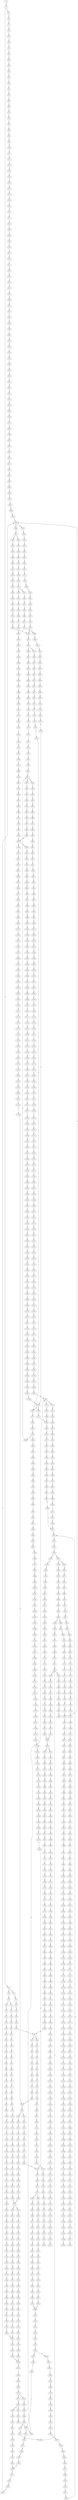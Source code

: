 strict digraph  {
	S0 -> S1 [ label = G ];
	S1 -> S2 [ label = T ];
	S1 -> S3 [ label = G ];
	S2 -> S4 [ label = T ];
	S3 -> S5 [ label = G ];
	S3 -> S6 [ label = T ];
	S4 -> S7 [ label = G ];
	S5 -> S8 [ label = T ];
	S6 -> S9 [ label = C ];
	S7 -> S10 [ label = A ];
	S8 -> S11 [ label = C ];
	S9 -> S12 [ label = C ];
	S9 -> S13 [ label = T ];
	S10 -> S14 [ label = C ];
	S11 -> S15 [ label = C ];
	S12 -> S16 [ label = C ];
	S13 -> S17 [ label = C ];
	S14 -> S18 [ label = T ];
	S15 -> S19 [ label = G ];
	S16 -> S20 [ label = T ];
	S17 -> S21 [ label = T ];
	S18 -> S22 [ label = G ];
	S19 -> S23 [ label = C ];
	S20 -> S24 [ label = T ];
	S21 -> S25 [ label = C ];
	S22 -> S26 [ label = T ];
	S23 -> S27 [ label = C ];
	S24 -> S28 [ label = C ];
	S25 -> S29 [ label = C ];
	S26 -> S30 [ label = A ];
	S27 -> S31 [ label = G ];
	S28 -> S32 [ label = G ];
	S29 -> S33 [ label = G ];
	S30 -> S34 [ label = C ];
	S31 -> S35 [ label = C ];
	S31 -> S36 [ label = G ];
	S32 -> S37 [ label = C ];
	S33 -> S38 [ label = T ];
	S34 -> S39 [ label = A ];
	S35 -> S40 [ label = A ];
	S36 -> S41 [ label = A ];
	S37 -> S42 [ label = A ];
	S38 -> S43 [ label = A ];
	S39 -> S44 [ label = C ];
	S40 -> S45 [ label = C ];
	S41 -> S46 [ label = A ];
	S42 -> S47 [ label = C ];
	S43 -> S48 [ label = C ];
	S44 -> S49 [ label = T ];
	S45 -> S50 [ label = G ];
	S46 -> S51 [ label = C ];
	S47 -> S52 [ label = G ];
	S48 -> S53 [ label = A ];
	S49 -> S54 [ label = T ];
	S50 -> S55 [ label = C ];
	S51 -> S56 [ label = T ];
	S52 -> S57 [ label = T ];
	S53 -> S58 [ label = T ];
	S54 -> S59 [ label = G ];
	S55 -> S60 [ label = G ];
	S56 -> S61 [ label = G ];
	S57 -> S62 [ label = G ];
	S58 -> S63 [ label = G ];
	S59 -> S64 [ label = G ];
	S60 -> S65 [ label = C ];
	S61 -> S66 [ label = C ];
	S62 -> S67 [ label = G ];
	S63 -> S68 [ label = G ];
	S64 -> S69 [ label = A ];
	S65 -> S70 [ label = A ];
	S66 -> S71 [ label = A ];
	S67 -> S72 [ label = C ];
	S68 -> S73 [ label = C ];
	S69 -> S74 [ label = G ];
	S70 -> S75 [ label = G ];
	S71 -> S76 [ label = A ];
	S72 -> S77 [ label = G ];
	S73 -> S78 [ label = G ];
	S74 -> S79 [ label = A ];
	S75 -> S80 [ label = C ];
	S76 -> S81 [ label = C ];
	S77 -> S82 [ label = T ];
	S78 -> S83 [ label = C ];
	S79 -> S84 [ label = C ];
	S80 -> S85 [ label = C ];
	S81 -> S86 [ label = C ];
	S82 -> S87 [ label = C ];
	S83 -> S88 [ label = C ];
	S84 -> S89 [ label = C ];
	S85 -> S90 [ label = G ];
	S86 -> S91 [ label = A ];
	S87 -> S92 [ label = C ];
	S88 -> S93 [ label = C ];
	S89 -> S94 [ label = C ];
	S90 -> S95 [ label = G ];
	S91 -> S96 [ label = G ];
	S92 -> S97 [ label = C ];
	S93 -> S98 [ label = C ];
	S94 -> S99 [ label = C ];
	S95 -> S100 [ label = C ];
	S95 -> S101 [ label = T ];
	S96 -> S102 [ label = A ];
	S97 -> S103 [ label = C ];
	S98 -> S104 [ label = C ];
	S99 -> S105 [ label = C ];
	S100 -> S106 [ label = A ];
	S101 -> S107 [ label = G ];
	S102 -> S108 [ label = A ];
	S103 -> S109 [ label = A ];
	S104 -> S110 [ label = A ];
	S105 -> S111 [ label = C ];
	S106 -> S112 [ label = C ];
	S107 -> S113 [ label = G ];
	S108 -> S114 [ label = C ];
	S109 -> S115 [ label = C ];
	S110 -> S116 [ label = C ];
	S111 -> S117 [ label = T ];
	S112 -> S118 [ label = T ];
	S113 -> S119 [ label = A ];
	S114 -> S120 [ label = A ];
	S115 -> S121 [ label = T ];
	S116 -> S122 [ label = T ];
	S117 -> S123 [ label = T ];
	S118 -> S124 [ label = T ];
	S119 -> S125 [ label = A ];
	S120 -> S126 [ label = G ];
	S121 -> S127 [ label = T ];
	S122 -> S128 [ label = T ];
	S123 -> S129 [ label = C ];
	S124 -> S130 [ label = C ];
	S125 -> S131 [ label = G ];
	S126 -> S132 [ label = C ];
	S127 -> S133 [ label = G ];
	S128 -> S134 [ label = T ];
	S129 -> S135 [ label = A ];
	S130 -> S136 [ label = A ];
	S131 -> S137 [ label = A ];
	S132 -> S138 [ label = C ];
	S133 -> S139 [ label = A ];
	S134 -> S140 [ label = A ];
	S135 -> S141 [ label = G ];
	S136 -> S142 [ label = G ];
	S137 -> S143 [ label = A ];
	S138 -> S144 [ label = G ];
	S139 -> S145 [ label = G ];
	S140 -> S146 [ label = G ];
	S141 -> S147 [ label = A ];
	S142 -> S148 [ label = C ];
	S143 -> S149 [ label = C ];
	S144 -> S150 [ label = T ];
	S145 -> S151 [ label = C ];
	S146 -> S152 [ label = C ];
	S147 -> S153 [ label = G ];
	S148 -> S154 [ label = C ];
	S149 -> S155 [ label = G ];
	S150 -> S156 [ label = C ];
	S151 -> S157 [ label = C ];
	S152 -> S158 [ label = C ];
	S153 -> S159 [ label = G ];
	S154 -> S160 [ label = G ];
	S155 -> S161 [ label = G ];
	S156 -> S162 [ label = C ];
	S157 -> S163 [ label = G ];
	S158 -> S164 [ label = G ];
	S159 -> S165 [ label = T ];
	S160 -> S166 [ label = C ];
	S161 -> S167 [ label = C ];
	S162 -> S168 [ label = T ];
	S163 -> S169 [ label = C ];
	S164 -> S170 [ label = T ];
	S165 -> S171 [ label = C ];
	S166 -> S172 [ label = C ];
	S167 -> S173 [ label = A ];
	S168 -> S174 [ label = C ];
	S169 -> S175 [ label = C ];
	S170 -> S176 [ label = C ];
	S171 -> S177 [ label = C ];
	S172 -> S178 [ label = C ];
	S173 -> S179 [ label = C ];
	S174 -> S180 [ label = T ];
	S175 -> S181 [ label = C ];
	S176 -> S182 [ label = C ];
	S177 -> S183 [ label = C ];
	S178 -> S184 [ label = C ];
	S179 -> S185 [ label = C ];
	S179 -> S186 [ label = T ];
	S180 -> S187 [ label = G ];
	S181 -> S188 [ label = C ];
	S182 -> S189 [ label = C ];
	S183 -> S190 [ label = T ];
	S184 -> S191 [ label = T ];
	S185 -> S192 [ label = G ];
	S186 -> S193 [ label = G ];
	S187 -> S194 [ label = T ];
	S188 -> S191 [ label = T ];
	S189 -> S195 [ label = A ];
	S190 -> S196 [ label = T ];
	S191 -> S197 [ label = T ];
	S191 -> S198 [ label = C ];
	S192 -> S199 [ label = G ];
	S193 -> S200 [ label = G ];
	S194 -> S201 [ label = C ];
	S195 -> S202 [ label = C ];
	S196 -> S203 [ label = C ];
	S197 -> S204 [ label = C ];
	S198 -> S205 [ label = C ];
	S199 -> S206 [ label = G ];
	S200 -> S207 [ label = G ];
	S201 -> S208 [ label = G ];
	S202 -> S209 [ label = C ];
	S203 -> S210 [ label = T ];
	S204 -> S211 [ label = A ];
	S205 -> S212 [ label = A ];
	S206 -> S213 [ label = A ];
	S207 -> S214 [ label = A ];
	S208 -> S215 [ label = T ];
	S209 -> S216 [ label = A ];
	S210 -> S217 [ label = C ];
	S211 -> S218 [ label = C ];
	S212 -> S219 [ label = C ];
	S213 -> S220 [ label = A ];
	S214 -> S221 [ label = A ];
	S215 -> S222 [ label = G ];
	S216 -> S223 [ label = C ];
	S217 -> S224 [ label = G ];
	S218 -> S225 [ label = G ];
	S219 -> S226 [ label = C ];
	S220 -> S227 [ label = T ];
	S221 -> S228 [ label = C ];
	S222 -> S229 [ label = G ];
	S223 -> S230 [ label = C ];
	S224 -> S231 [ label = T ];
	S225 -> S232 [ label = C ];
	S226 -> S233 [ label = C ];
	S227 -> S234 [ label = T ];
	S228 -> S235 [ label = T ];
	S229 -> S236 [ label = T ];
	S230 -> S237 [ label = G ];
	S231 -> S238 [ label = A ];
	S232 -> S239 [ label = T ];
	S233 -> S240 [ label = G ];
	S234 -> S241 [ label = G ];
	S235 -> S242 [ label = G ];
	S236 -> S243 [ label = A ];
	S237 -> S244 [ label = A ];
	S238 -> S245 [ label = C ];
	S239 -> S246 [ label = C ];
	S240 -> S247 [ label = C ];
	S241 -> S248 [ label = A ];
	S242 -> S249 [ label = G ];
	S244 -> S250 [ label = T ];
	S245 -> S251 [ label = G ];
	S246 -> S252 [ label = C ];
	S247 -> S253 [ label = C ];
	S248 -> S254 [ label = A ];
	S249 -> S255 [ label = A ];
	S250 -> S256 [ label = C ];
	S251 -> S257 [ label = G ];
	S252 -> S258 [ label = G ];
	S253 -> S259 [ label = G ];
	S254 -> S260 [ label = C ];
	S255 -> S261 [ label = C ];
	S256 -> S262 [ label = G ];
	S257 -> S263 [ label = C ];
	S258 -> S264 [ label = G ];
	S259 -> S265 [ label = G ];
	S260 -> S266 [ label = C ];
	S261 -> S267 [ label = C ];
	S262 -> S268 [ label = G ];
	S263 -> S269 [ label = T ];
	S264 -> S270 [ label = T ];
	S265 -> S271 [ label = T ];
	S266 -> S272 [ label = C ];
	S267 -> S273 [ label = C ];
	S268 -> S274 [ label = T ];
	S269 -> S275 [ label = A ];
	S270 -> S276 [ label = T ];
	S271 -> S277 [ label = C ];
	S272 -> S278 [ label = G ];
	S273 -> S279 [ label = G ];
	S274 -> S280 [ label = T ];
	S275 -> S281 [ label = C ];
	S276 -> S282 [ label = G ];
	S277 -> S283 [ label = C ];
	S278 -> S284 [ label = T ];
	S279 -> S285 [ label = T ];
	S280 -> S286 [ label = C ];
	S281 -> S287 [ label = T ];
	S282 -> S288 [ label = C ];
	S283 -> S289 [ label = C ];
	S284 -> S290 [ label = C ];
	S285 -> S291 [ label = C ];
	S286 -> S292 [ label = C ];
	S287 -> S293 [ label = G ];
	S288 -> S294 [ label = A ];
	S289 -> S295 [ label = A ];
	S290 -> S296 [ label = T ];
	S291 -> S297 [ label = T ];
	S292 -> S298 [ label = A ];
	S293 -> S299 [ label = G ];
	S294 -> S300 [ label = C ];
	S295 -> S301 [ label = G ];
	S296 -> S302 [ label = C ];
	S297 -> S303 [ label = C ];
	S298 -> S304 [ label = G ];
	S299 -> S305 [ label = T ];
	S300 -> S306 [ label = T ];
	S301 -> S307 [ label = T ];
	S302 -> S308 [ label = G ];
	S303 -> S308 [ label = G ];
	S304 -> S309 [ label = T ];
	S305 -> S310 [ label = G ];
	S306 -> S311 [ label = G ];
	S307 -> S312 [ label = G ];
	S308 -> S313 [ label = G ];
	S309 -> S314 [ label = G ];
	S310 -> S315 [ label = C ];
	S311 -> S316 [ label = G ];
	S312 -> S317 [ label = G ];
	S313 -> S318 [ label = C ];
	S314 -> S319 [ label = G ];
	S315 -> S320 [ label = T ];
	S316 -> S321 [ label = T ];
	S317 -> S322 [ label = T ];
	S318 -> S323 [ label = A ];
	S319 -> S324 [ label = T ];
	S320 -> S325 [ label = A ];
	S321 -> S326 [ label = C ];
	S322 -> S327 [ label = C ];
	S323 -> S328 [ label = C ];
	S324 -> S329 [ label = C ];
	S325 -> S330 [ label = C ];
	S326 -> S331 [ label = G ];
	S327 -> S332 [ label = G ];
	S328 -> S333 [ label = C ];
	S329 -> S332 [ label = G ];
	S330 -> S334 [ label = T ];
	S331 -> S335 [ label = T ];
	S332 -> S336 [ label = T ];
	S333 -> S337 [ label = G ];
	S334 -> S338 [ label = G ];
	S335 -> S339 [ label = C ];
	S336 -> S340 [ label = C ];
	S337 -> S341 [ label = A ];
	S338 -> S342 [ label = T ];
	S339 -> S343 [ label = C ];
	S340 -> S344 [ label = C ];
	S341 -> S345 [ label = G ];
	S341 -> S346 [ label = A ];
	S342 -> S347 [ label = A ];
	S343 -> S348 [ label = G ];
	S344 -> S348 [ label = G ];
	S345 -> S349 [ label = T ];
	S346 -> S350 [ label = T ];
	S347 -> S351 [ label = A ];
	S348 -> S352 [ label = T ];
	S349 -> S353 [ label = C ];
	S350 -> S354 [ label = G ];
	S351 -> S355 [ label = C ];
	S352 -> S356 [ label = C ];
	S353 -> S357 [ label = C ];
	S354 -> S358 [ label = T ];
	S355 -> S359 [ label = A ];
	S356 -> S360 [ label = A ];
	S357 -> S361 [ label = A ];
	S357 -> S362 [ label = T ];
	S358 -> S363 [ label = A ];
	S359 -> S364 [ label = C ];
	S360 -> S365 [ label = C ];
	S361 -> S366 [ label = G ];
	S362 -> S367 [ label = C ];
	S363 -> S368 [ label = G ];
	S364 -> S369 [ label = A ];
	S365 -> S370 [ label = C ];
	S366 -> S371 [ label = T ];
	S366 -> S372 [ label = C ];
	S367 -> S373 [ label = G ];
	S368 -> S374 [ label = T ];
	S369 -> S375 [ label = C ];
	S370 -> S376 [ label = C ];
	S370 -> S377 [ label = G ];
	S371 -> S378 [ label = A ];
	S372 -> S379 [ label = T ];
	S373 -> S380 [ label = A ];
	S374 -> S381 [ label = T ];
	S375 -> S382 [ label = G ];
	S376 -> S383 [ label = T ];
	S377 -> S384 [ label = A ];
	S378 -> S385 [ label = G ];
	S379 -> S386 [ label = T ];
	S380 -> S387 [ label = A ];
	S381 -> S388 [ label = T ];
	S382 -> S389 [ label = C ];
	S383 -> S390 [ label = G ];
	S384 -> S391 [ label = A ];
	S384 -> S392 [ label = G ];
	S385 -> S393 [ label = G ];
	S386 -> S394 [ label = C ];
	S387 -> S395 [ label = C ];
	S388 -> S396 [ label = C ];
	S389 -> S397 [ label = T ];
	S390 -> S398 [ label = T ];
	S391 -> S399 [ label = T ];
	S392 -> S400 [ label = T ];
	S393 -> S401 [ label = G ];
	S394 -> S402 [ label = A ];
	S395 -> S403 [ label = T ];
	S396 -> S404 [ label = A ];
	S397 -> S405 [ label = C ];
	S398 -> S406 [ label = C ];
	S399 -> S407 [ label = C ];
	S400 -> S408 [ label = C ];
	S401 -> S409 [ label = T ];
	S402 -> S410 [ label = C ];
	S403 -> S411 [ label = T ];
	S404 -> S412 [ label = C ];
	S405 -> S413 [ label = C ];
	S406 -> S414 [ label = C ];
	S407 -> S415 [ label = C ];
	S408 -> S357 [ label = C ];
	S409 -> S416 [ label = C ];
	S410 -> S417 [ label = G ];
	S411 -> S418 [ label = C ];
	S412 -> S419 [ label = T ];
	S413 -> S420 [ label = T ];
	S414 -> S421 [ label = T ];
	S415 -> S422 [ label = T ];
	S416 -> S423 [ label = A ];
	S417 -> S424 [ label = C ];
	S418 -> S425 [ label = A ];
	S419 -> S426 [ label = C ];
	S420 -> S427 [ label = A ];
	S421 -> S428 [ label = T ];
	S422 -> S429 [ label = C ];
	S423 -> S430 [ label = C ];
	S424 -> S431 [ label = C ];
	S425 -> S432 [ label = A ];
	S426 -> S433 [ label = C ];
	S427 -> S434 [ label = G ];
	S428 -> S435 [ label = G ];
	S429 -> S436 [ label = G ];
	S430 -> S437 [ label = T ];
	S431 -> S438 [ label = C ];
	S432 -> S439 [ label = C ];
	S433 -> S440 [ label = T ];
	S434 -> S441 [ label = A ];
	S435 -> S442 [ label = A ];
	S435 -> S443 [ label = T ];
	S436 -> S444 [ label = A ];
	S437 -> S445 [ label = C ];
	S438 -> S446 [ label = T ];
	S439 -> S447 [ label = C ];
	S439 -> S448 [ label = T ];
	S440 -> S449 [ label = T ];
	S441 -> S450 [ label = A ];
	S442 -> S451 [ label = A ];
	S443 -> S452 [ label = A ];
	S444 -> S453 [ label = A ];
	S445 -> S454 [ label = G ];
	S446 -> S455 [ label = T ];
	S447 -> S456 [ label = G ];
	S448 -> S457 [ label = G ];
	S449 -> S458 [ label = T ];
	S450 -> S459 [ label = C ];
	S451 -> S460 [ label = C ];
	S452 -> S461 [ label = G ];
	S453 -> S462 [ label = C ];
	S454 -> S463 [ label = C ];
	S455 -> S464 [ label = C ];
	S456 -> S465 [ label = G ];
	S457 -> S466 [ label = G ];
	S457 -> S467 [ label = C ];
	S458 -> S468 [ label = C ];
	S459 -> S469 [ label = T ];
	S460 -> S470 [ label = T ];
	S461 -> S471 [ label = G ];
	S462 -> S403 [ label = T ];
	S463 -> S472 [ label = T ];
	S464 -> S473 [ label = A ];
	S465 -> S474 [ label = C ];
	S466 -> S475 [ label = C ];
	S467 -> S476 [ label = C ];
	S468 -> S477 [ label = A ];
	S469 -> S478 [ label = T ];
	S470 -> S479 [ label = T ];
	S471 -> S480 [ label = A ];
	S472 -> S481 [ label = T ];
	S473 -> S482 [ label = T ];
	S474 -> S483 [ label = C ];
	S475 -> S484 [ label = C ];
	S476 -> S485 [ label = C ];
	S477 -> S486 [ label = T ];
	S478 -> S487 [ label = C ];
	S479 -> S488 [ label = C ];
	S480 -> S489 [ label = G ];
	S481 -> S490 [ label = C ];
	S482 -> S491 [ label = C ];
	S483 -> S492 [ label = C ];
	S484 -> S493 [ label = C ];
	S485 -> S494 [ label = T ];
	S486 -> S495 [ label = C ];
	S487 -> S496 [ label = A ];
	S488 -> S497 [ label = A ];
	S489 -> S498 [ label = A ];
	S490 -> S499 [ label = A ];
	S491 -> S500 [ label = C ];
	S492 -> S501 [ label = A ];
	S493 -> S502 [ label = A ];
	S494 -> S503 [ label = A ];
	S495 -> S504 [ label = C ];
	S496 -> S505 [ label = A ];
	S497 -> S506 [ label = A ];
	S498 -> S507 [ label = G ];
	S499 -> S508 [ label = T ];
	S500 -> S509 [ label = A ];
	S501 -> S510 [ label = G ];
	S502 -> S511 [ label = G ];
	S503 -> S512 [ label = G ];
	S504 -> S513 [ label = A ];
	S505 -> S439 [ label = C ];
	S506 -> S439 [ label = C ];
	S507 -> S514 [ label = G ];
	S508 -> S515 [ label = C ];
	S509 -> S516 [ label = G ];
	S510 -> S517 [ label = T ];
	S511 -> S518 [ label = G ];
	S512 -> S519 [ label = G ];
	S513 -> S520 [ label = G ];
	S514 -> S521 [ label = T ];
	S515 -> S522 [ label = C ];
	S516 -> S523 [ label = A ];
	S517 -> S524 [ label = T ];
	S518 -> S525 [ label = T ];
	S519 -> S526 [ label = T ];
	S520 -> S523 [ label = A ];
	S521 -> S527 [ label = C ];
	S522 -> S528 [ label = A ];
	S523 -> S529 [ label = A ];
	S524 -> S530 [ label = G ];
	S525 -> S531 [ label = G ];
	S526 -> S532 [ label = G ];
	S527 -> S533 [ label = C ];
	S528 -> S516 [ label = G ];
	S529 -> S534 [ label = C ];
	S530 -> S535 [ label = T ];
	S531 -> S536 [ label = C ];
	S531 -> S537 [ label = G ];
	S532 -> S538 [ label = T ];
	S533 -> S539 [ label = C ];
	S534 -> S540 [ label = C ];
	S535 -> S541 [ label = G ];
	S536 -> S542 [ label = G ];
	S537 -> S543 [ label = G ];
	S538 -> S544 [ label = G ];
	S539 -> S545 [ label = A ];
	S539 -> S546 [ label = G ];
	S540 -> S547 [ label = A ];
	S540 -> S548 [ label = G ];
	S541 -> S549 [ label = C ];
	S542 -> S550 [ label = C ];
	S543 -> S551 [ label = C ];
	S544 -> S552 [ label = C ];
	S545 -> S553 [ label = G ];
	S546 -> S554 [ label = G ];
	S547 -> S555 [ label = G ];
	S547 -> S556 [ label = C ];
	S548 -> S557 [ label = G ];
	S549 -> S558 [ label = G ];
	S550 -> S559 [ label = G ];
	S551 -> S560 [ label = T ];
	S552 -> S561 [ label = G ];
	S553 -> S562 [ label = A ];
	S554 -> S563 [ label = A ];
	S555 -> S564 [ label = A ];
	S556 -> S565 [ label = C ];
	S557 -> S566 [ label = A ];
	S558 -> S567 [ label = T ];
	S559 -> S568 [ label = T ];
	S560 -> S569 [ label = T ];
	S561 -> S570 [ label = T ];
	S562 -> S571 [ label = G ];
	S563 -> S572 [ label = G ];
	S564 -> S573 [ label = C ];
	S565 -> S574 [ label = A ];
	S566 -> S575 [ label = C ];
	S567 -> S576 [ label = C ];
	S568 -> S577 [ label = C ];
	S569 -> S578 [ label = C ];
	S570 -> S579 [ label = C ];
	S571 -> S580 [ label = C ];
	S572 -> S581 [ label = G ];
	S573 -> S582 [ label = T ];
	S574 -> S583 [ label = C ];
	S575 -> S584 [ label = G ];
	S576 -> S585 [ label = G ];
	S577 -> S586 [ label = G ];
	S578 -> S587 [ label = G ];
	S579 -> S588 [ label = G ];
	S580 -> S589 [ label = C ];
	S581 -> S590 [ label = C ];
	S582 -> S591 [ label = C ];
	S583 -> S592 [ label = C ];
	S584 -> S593 [ label = C ];
	S585 -> S594 [ label = A ];
	S586 -> S595 [ label = T ];
	S587 -> S596 [ label = A ];
	S588 -> S594 [ label = A ];
	S589 -> S597 [ label = A ];
	S590 -> S598 [ label = G ];
	S591 -> S599 [ label = C ];
	S592 -> S600 [ label = C ];
	S593 -> S601 [ label = C ];
	S594 -> S602 [ label = A ];
	S595 -> S603 [ label = G ];
	S596 -> S604 [ label = A ];
	S597 -> S605 [ label = C ];
	S598 -> S606 [ label = T ];
	S599 -> S607 [ label = C ];
	S600 -> S608 [ label = C ];
	S601 -> S609 [ label = C ];
	S602 -> S610 [ label = C ];
	S603 -> S611 [ label = C ];
	S604 -> S612 [ label = C ];
	S605 -> S613 [ label = G ];
	S606 -> S614 [ label = G ];
	S607 -> S615 [ label = A ];
	S608 -> S616 [ label = T ];
	S609 -> S617 [ label = A ];
	S610 -> S618 [ label = C ];
	S610 -> S619 [ label = A ];
	S611 -> S620 [ label = A ];
	S612 -> S621 [ label = A ];
	S613 -> S622 [ label = G ];
	S614 -> S623 [ label = G ];
	S615 -> S624 [ label = T ];
	S616 -> S625 [ label = T ];
	S617 -> S626 [ label = T ];
	S618 -> S627 [ label = T ];
	S619 -> S628 [ label = C ];
	S620 -> S629 [ label = T ];
	S621 -> S630 [ label = C ];
	S622 -> S631 [ label = T ];
	S623 -> S632 [ label = T ];
	S624 -> S633 [ label = C ];
	S625 -> S634 [ label = C ];
	S626 -> S635 [ label = C ];
	S627 -> S636 [ label = T ];
	S628 -> S637 [ label = C ];
	S629 -> S638 [ label = C ];
	S630 -> S639 [ label = G ];
	S631 -> S640 [ label = T ];
	S632 -> S641 [ label = A ];
	S633 -> S642 [ label = T ];
	S634 -> S643 [ label = C ];
	S634 -> S644 [ label = G ];
	S635 -> S645 [ label = G ];
	S636 -> S646 [ label = C ];
	S637 -> S647 [ label = C ];
	S638 -> S648 [ label = C ];
	S639 -> S649 [ label = C ];
	S640 -> S650 [ label = A ];
	S641 -> S651 [ label = T ];
	S642 -> S652 [ label = G ];
	S643 -> S653 [ label = T ];
	S644 -> S654 [ label = A ];
	S645 -> S655 [ label = T ];
	S646 -> S656 [ label = G ];
	S647 -> S657 [ label = G ];
	S648 -> S658 [ label = G ];
	S649 -> S659 [ label = G ];
	S650 -> S660 [ label = C ];
	S651 -> S661 [ label = G ];
	S652 -> S662 [ label = C ];
	S653 -> S663 [ label = G ];
	S654 -> S664 [ label = T ];
	S655 -> S665 [ label = C ];
	S656 -> S666 [ label = T ];
	S657 -> S667 [ label = T ];
	S658 -> S668 [ label = C ];
	S659 -> S669 [ label = C ];
	S660 -> S670 [ label = T ];
	S661 -> S671 [ label = A ];
	S662 -> S672 [ label = C ];
	S663 -> S673 [ label = T ];
	S664 -> S674 [ label = C ];
	S665 -> S675 [ label = C ];
	S666 -> S676 [ label = A ];
	S667 -> S677 [ label = A ];
	S668 -> S678 [ label = A ];
	S669 -> S679 [ label = A ];
	S670 -> S680 [ label = G ];
	S671 -> S681 [ label = G ];
	S672 -> S682 [ label = A ];
	S673 -> S683 [ label = C ];
	S674 -> S684 [ label = G ];
	S675 -> S685 [ label = T ];
	S676 -> S686 [ label = C ];
	S677 -> S687 [ label = C ];
	S678 -> S688 [ label = C ];
	S679 -> S689 [ label = C ];
	S680 -> S690 [ label = C ];
	S681 -> S691 [ label = C ];
	S682 -> S692 [ label = G ];
	S683 -> S693 [ label = C ];
	S684 -> S694 [ label = T ];
	S685 -> S695 [ label = C ];
	S686 -> S696 [ label = T ];
	S687 -> S697 [ label = G ];
	S688 -> S698 [ label = G ];
	S689 -> S699 [ label = G ];
	S690 -> S700 [ label = A ];
	S691 -> S701 [ label = G ];
	S692 -> S702 [ label = T ];
	S693 -> S703 [ label = T ];
	S694 -> S704 [ label = T ];
	S695 -> S705 [ label = T ];
	S696 -> S706 [ label = T ];
	S697 -> S707 [ label = T ];
	S698 -> S708 [ label = T ];
	S699 -> S709 [ label = T ];
	S700 -> S710 [ label = G ];
	S701 -> S711 [ label = G ];
	S702 -> S712 [ label = C ];
	S703 -> S713 [ label = T ];
	S704 -> S714 [ label = T ];
	S705 -> S715 [ label = T ];
	S706 -> S716 [ label = C ];
	S707 -> S717 [ label = C ];
	S708 -> S718 [ label = C ];
	S709 -> S719 [ label = C ];
	S710 -> S720 [ label = A ];
	S711 -> S721 [ label = T ];
	S712 -> S722 [ label = G ];
	S713 -> S435 [ label = G ];
	S714 -> S723 [ label = G ];
	S715 -> S724 [ label = C ];
	S716 -> S725 [ label = A ];
	S717 -> S726 [ label = C ];
	S718 -> S727 [ label = G ];
	S719 -> S728 [ label = C ];
	S720 -> S729 [ label = C ];
	S721 -> S730 [ label = C ];
	S722 -> S731 [ label = T ];
	S723 -> S732 [ label = T ];
	S724 -> S733 [ label = T ];
	S725 -> S734 [ label = A ];
	S726 -> S735 [ label = A ];
	S727 -> S736 [ label = A ];
	S728 -> S737 [ label = A ];
	S729 -> S738 [ label = G ];
	S730 -> S739 [ label = G ];
	S731 -> S740 [ label = A ];
	S732 -> S741 [ label = A ];
	S733 -> S742 [ label = C ];
	S734 -> S743 [ label = G ];
	S735 -> S744 [ label = G ];
	S736 -> S745 [ label = G ];
	S737 -> S746 [ label = G ];
	S738 -> S747 [ label = G ];
	S739 -> S748 [ label = C ];
	S740 -> S749 [ label = A ];
	S741 -> S750 [ label = G ];
	S742 -> S751 [ label = G ];
	S743 -> S752 [ label = C ];
	S744 -> S753 [ label = C ];
	S745 -> S754 [ label = C ];
	S746 -> S755 [ label = C ];
	S747 -> S756 [ label = A ];
	S748 -> S757 [ label = A ];
	S749 -> S758 [ label = G ];
	S750 -> S759 [ label = G ];
	S751 -> S760 [ label = G ];
	S752 -> S761 [ label = G ];
	S753 -> S762 [ label = G ];
	S754 -> S763 [ label = G ];
	S755 -> S764 [ label = T ];
	S755 -> S762 [ label = G ];
	S756 -> S765 [ label = C ];
	S757 -> S766 [ label = C ];
	S758 -> S767 [ label = A ];
	S759 -> S768 [ label = A ];
	S760 -> S769 [ label = A ];
	S761 -> S770 [ label = A ];
	S762 -> S771 [ label = A ];
	S763 -> S772 [ label = A ];
	S764 -> S773 [ label = T ];
	S765 -> S774 [ label = A ];
	S766 -> S775 [ label = G ];
	S767 -> S776 [ label = C ];
	S768 -> S777 [ label = A ];
	S769 -> S778 [ label = G ];
	S770 -> S779 [ label = G ];
	S771 -> S780 [ label = G ];
	S772 -> S781 [ label = G ];
	S773 -> S394 [ label = C ];
	S774 -> S782 [ label = C ];
	S775 -> S783 [ label = C ];
	S776 -> S784 [ label = G ];
	S777 -> S785 [ label = A ];
	S778 -> S786 [ label = A ];
	S779 -> S787 [ label = T ];
	S780 -> S788 [ label = T ];
	S781 -> S789 [ label = T ];
	S782 -> S790 [ label = A ];
	S783 -> S791 [ label = G ];
	S784 -> S792 [ label = G ];
	S785 -> S793 [ label = G ];
	S786 -> S794 [ label = G ];
	S787 -> S795 [ label = C ];
	S788 -> S796 [ label = C ];
	S789 -> S797 [ label = C ];
	S790 -> S798 [ label = C ];
	S791 -> S799 [ label = C ];
	S792 -> S800 [ label = C ];
	S793 -> S801 [ label = G ];
	S794 -> S802 [ label = G ];
	S795 -> S803 [ label = C ];
	S796 -> S804 [ label = C ];
	S796 -> S805 [ label = T ];
	S797 -> S806 [ label = G ];
	S798 -> S807 [ label = C ];
	S799 -> S808 [ label = G ];
	S800 -> S809 [ label = T ];
	S801 -> S810 [ label = T ];
	S802 -> S811 [ label = T ];
	S803 -> S812 [ label = C ];
	S804 -> S812 [ label = C ];
	S805 -> S813 [ label = C ];
	S806 -> S814 [ label = A ];
	S807 -> S815 [ label = T ];
	S808 -> S816 [ label = G ];
	S809 -> S817 [ label = C ];
	S810 -> S818 [ label = C ];
	S811 -> S819 [ label = C ];
	S812 -> S820 [ label = T ];
	S812 -> S821 [ label = G ];
	S813 -> S822 [ label = G ];
	S814 -> S823 [ label = A ];
	S815 -> S824 [ label = C ];
	S816 -> S825 [ label = C ];
	S817 -> S826 [ label = T ];
	S818 -> S827 [ label = C ];
	S819 -> S533 [ label = C ];
	S820 -> S828 [ label = C ];
	S821 -> S829 [ label = C ];
	S822 -> S830 [ label = T ];
	S823 -> S831 [ label = C ];
	S824 -> S832 [ label = T ];
	S825 -> S833 [ label = T ];
	S826 -> S834 [ label = C ];
	S827 -> S835 [ label = C ];
	S828 -> S836 [ label = C ];
	S829 -> S837 [ label = C ];
	S830 -> S838 [ label = C ];
	S831 -> S839 [ label = C ];
	S832 -> S840 [ label = A ];
	S833 -> S841 [ label = G ];
	S834 -> S842 [ label = G ];
	S835 -> S843 [ label = G ];
	S836 -> S844 [ label = G ];
	S837 -> S845 [ label = T ];
	S838 -> S846 [ label = T ];
	S839 -> S847 [ label = T ];
	S840 -> S848 [ label = G ];
	S841 -> S849 [ label = G ];
	S842 -> S850 [ label = A ];
	S843 -> S851 [ label = A ];
	S844 -> S852 [ label = G ];
	S845 -> S853 [ label = G ];
	S846 -> S854 [ label = G ];
	S847 -> S855 [ label = G ];
	S848 -> S856 [ label = A ];
	S849 -> S857 [ label = A ];
	S850 -> S858 [ label = A ];
	S851 -> S859 [ label = A ];
	S852 -> S860 [ label = T ];
	S853 -> S861 [ label = T ];
	S854 -> S862 [ label = T ];
	S855 -> S863 [ label = T ];
	S856 -> S864 [ label = A ];
	S857 -> S865 [ label = A ];
	S858 -> S866 [ label = G ];
	S859 -> S867 [ label = G ];
	S860 -> S868 [ label = C ];
	S861 -> S869 [ label = C ];
	S862 -> S870 [ label = T ];
	S863 -> S871 [ label = C ];
	S864 -> S872 [ label = C ];
	S865 -> S873 [ label = T ];
	S866 -> S874 [ label = T ];
	S867 -> S875 [ label = T ];
	S868 -> S876 [ label = T ];
	S869 -> S877 [ label = G ];
	S870 -> S878 [ label = C ];
	S871 -> S879 [ label = G ];
	S872 -> S880 [ label = G ];
	S873 -> S881 [ label = G ];
	S874 -> S882 [ label = C ];
	S875 -> S883 [ label = C ];
	S876 -> S884 [ label = G ];
	S877 -> S885 [ label = C ];
	S878 -> S886 [ label = C ];
	S879 -> S887 [ label = C ];
	S880 -> S888 [ label = A ];
	S881 -> S889 [ label = G ];
	S882 -> S890 [ label = G ];
	S883 -> S891 [ label = G ];
	S884 -> S892 [ label = G ];
	S885 -> S893 [ label = G ];
	S886 -> S894 [ label = G ];
	S887 -> S895 [ label = G ];
	S888 -> S896 [ label = G ];
	S889 -> S897 [ label = G ];
	S890 -> S898 [ label = C ];
	S891 -> S899 [ label = A ];
	S892 -> S900 [ label = A ];
	S893 -> S901 [ label = C ];
	S894 -> S902 [ label = T ];
	S895 -> S901 [ label = C ];
	S896 -> S903 [ label = G ];
	S897 -> S904 [ label = G ];
	S898 -> S905 [ label = G ];
	S899 -> S906 [ label = G ];
	S900 -> S907 [ label = G ];
	S901 -> S908 [ label = G ];
	S901 -> S909 [ label = A ];
	S902 -> S910 [ label = G ];
	S903 -> S911 [ label = T ];
	S904 -> S912 [ label = T ];
	S905 -> S913 [ label = G ];
	S906 -> S914 [ label = G ];
	S907 -> S915 [ label = G ];
	S908 -> S916 [ label = A ];
	S909 -> S917 [ label = A ];
	S910 -> S918 [ label = G ];
	S911 -> S919 [ label = G ];
	S912 -> S920 [ label = C ];
	S913 -> S921 [ label = C ];
	S914 -> S922 [ label = T ];
	S915 -> S923 [ label = G ];
	S916 -> S924 [ label = G ];
	S917 -> S925 [ label = C ];
	S918 -> S926 [ label = C ];
	S919 -> S927 [ label = T ];
	S920 -> S928 [ label = C ];
	S921 -> S929 [ label = T ];
	S922 -> S930 [ label = A ];
	S923 -> S931 [ label = T ];
	S924 -> S932 [ label = C ];
	S925 -> S933 [ label = C ];
	S926 -> S934 [ label = C ];
	S927 -> S935 [ label = C ];
	S928 -> S936 [ label = G ];
	S929 -> S937 [ label = A ];
	S930 -> S938 [ label = T ];
	S931 -> S939 [ label = G ];
	S932 -> S940 [ label = A ];
	S933 -> S941 [ label = C ];
	S934 -> S942 [ label = C ];
	S935 -> S943 [ label = C ];
	S936 -> S944 [ label = C ];
	S937 -> S945 [ label = T ];
	S938 -> S946 [ label = A ];
	S939 -> S947 [ label = T ];
	S940 -> S948 [ label = G ];
	S941 -> S949 [ label = G ];
	S942 -> S950 [ label = G ];
	S943 -> S951 [ label = C ];
	S944 -> S952 [ label = C ];
	S945 -> S953 [ label = A ];
	S946 -> S954 [ label = A ];
	S947 -> S955 [ label = T ];
	S948 -> S956 [ label = T ];
	S949 -> S957 [ label = T ];
	S950 -> S958 [ label = T ];
	S951 -> S959 [ label = T ];
	S952 -> S31 [ label = G ];
	S953 -> S960 [ label = G ];
	S954 -> S961 [ label = G ];
	S955 -> S962 [ label = C ];
	S956 -> S963 [ label = G ];
	S957 -> S964 [ label = A ];
	S958 -> S965 [ label = C ];
	S959 -> S966 [ label = G ];
	S960 -> S967 [ label = T ];
	S961 -> S968 [ label = T ];
	S962 -> S969 [ label = C ];
	S963 -> S970 [ label = C ];
	S964 -> S971 [ label = C ];
	S965 -> S972 [ label = C ];
	S966 -> S973 [ label = T ];
	S967 -> S974 [ label = A ];
	S968 -> S975 [ label = C ];
	S969 -> S976 [ label = A ];
	S970 -> S977 [ label = A ];
	S971 -> S978 [ label = A ];
	S972 -> S979 [ label = A ];
	S973 -> S980 [ label = C ];
	S974 -> S981 [ label = G ];
	S975 -> S982 [ label = G ];
	S976 -> S983 [ label = G ];
	S977 -> S984 [ label = A ];
	S978 -> S985 [ label = G ];
	S979 -> S986 [ label = G ];
	S980 -> S987 [ label = C ];
	S981 -> S988 [ label = C ];
	S982 -> S989 [ label = T ];
	S983 -> S990 [ label = C ];
	S984 -> S991 [ label = C ];
	S985 -> S992 [ label = C ];
	S986 -> S993 [ label = T ];
	S987 -> S994 [ label = T ];
	S988 -> S995 [ label = C ];
	S989 -> S996 [ label = G ];
	S990 -> S997 [ label = A ];
	S991 -> S998 [ label = A ];
	S992 -> S999 [ label = A ];
	S993 -> S1000 [ label = A ];
	S994 -> S1001 [ label = A ];
	S995 -> S1002 [ label = G ];
	S996 -> S1003 [ label = G ];
	S997 -> S1004 [ label = G ];
	S998 -> S1005 [ label = G ];
	S999 -> S1006 [ label = G ];
	S1000 -> S1007 [ label = G ];
	S1001 -> S1008 [ label = C ];
	S1002 -> S1009 [ label = A ];
	S1003 -> S1010 [ label = T ];
	S1004 -> S1011 [ label = A ];
	S1005 -> S1012 [ label = C ];
	S1006 -> S1013 [ label = G ];
	S1007 -> S1014 [ label = C ];
	S1008 -> S1015 [ label = T ];
	S1009 -> S1016 [ label = A ];
	S1010 -> S1017 [ label = A ];
	S1011 -> S1018 [ label = T ];
	S1012 -> S1019 [ label = T ];
	S1013 -> S1020 [ label = T ];
	S1014 -> S1021 [ label = T ];
	S1015 -> S1022 [ label = A ];
	S1016 -> S1023 [ label = A ];
	S1017 -> S1024 [ label = C ];
	S1018 -> S1025 [ label = A ];
	S1019 -> S1026 [ label = A ];
	S1020 -> S1027 [ label = G ];
	S1021 -> S1028 [ label = C ];
	S1022 -> S1029 [ label = C ];
	S1023 -> S1030 [ label = C ];
	S1024 -> S1031 [ label = C ];
	S1025 -> S1032 [ label = A ];
	S1026 -> S1033 [ label = C ];
	S1027 -> S1034 [ label = C ];
	S1028 -> S1035 [ label = C ];
	S1029 -> S1036 [ label = C ];
	S1030 -> S1037 [ label = C ];
	S1031 -> S1038 [ label = G ];
	S1032 -> S1039 [ label = A ];
	S1033 -> S1040 [ label = G ];
	S1034 -> S1041 [ label = A ];
	S1035 -> S1042 [ label = A ];
	S1036 -> S1043 [ label = A ];
	S1037 -> S1044 [ label = C ];
	S1038 -> S1045 [ label = G ];
	S1039 -> S1046 [ label = A ];
	S1040 -> S1047 [ label = A ];
	S1041 -> S1048 [ label = C ];
	S1042 -> S1049 [ label = C ];
	S1043 -> S1050 [ label = G ];
	S1044 -> S1051 [ label = C ];
	S1045 -> S1052 [ label = T ];
	S1046 -> S1053 [ label = A ];
	S1047 -> S1054 [ label = G ];
	S1048 -> S1055 [ label = G ];
	S1049 -> S1056 [ label = C ];
	S1050 -> S1057 [ label = G ];
	S1051 -> S1058 [ label = G ];
	S1052 -> S1059 [ label = G ];
	S1053 -> S1060 [ label = C ];
	S1054 -> S1061 [ label = A ];
	S1055 -> S1062 [ label = C ];
	S1056 -> S1063 [ label = G ];
	S1057 -> S1064 [ label = A ];
	S1058 -> S1065 [ label = A ];
	S1059 -> S1066 [ label = G ];
	S1060 -> S1067 [ label = T ];
	S1061 -> S1068 [ label = A ];
	S1062 -> S1069 [ label = G ];
	S1063 -> S1070 [ label = G ];
	S1064 -> S1071 [ label = G ];
	S1065 -> S1072 [ label = C ];
	S1066 -> S1073 [ label = T ];
	S1067 -> S1074 [ label = T ];
	S1068 -> S1075 [ label = C ];
	S1069 -> S1076 [ label = G ];
	S1070 -> S1077 [ label = A ];
	S1071 -> S1078 [ label = A ];
	S1072 -> S1079 [ label = T ];
	S1073 -> S1080 [ label = T ];
	S1074 -> S1081 [ label = T ];
	S1075 -> S1082 [ label = T ];
	S1076 -> S1083 [ label = T ];
	S1077 -> S1084 [ label = C ];
	S1078 -> S1085 [ label = G ];
	S1079 -> S1086 [ label = A ];
	S1080 -> S1087 [ label = A ];
	S1081 -> S1088 [ label = G ];
	S1082 -> S1089 [ label = G ];
	S1083 -> S1090 [ label = G ];
	S1084 -> S1091 [ label = G ];
	S1085 -> S1092 [ label = T ];
	S1086 -> S1093 [ label = G ];
	S1087 -> S1094 [ label = G ];
	S1088 -> S1095 [ label = C ];
	S1089 -> S1096 [ label = G ];
	S1090 -> S1097 [ label = C ];
	S1091 -> S1098 [ label = T ];
	S1092 -> S1099 [ label = C ];
	S1093 -> S1100 [ label = A ];
	S1094 -> S1101 [ label = A ];
	S1095 -> S1102 [ label = C ];
	S1096 -> S1103 [ label = C ];
	S1097 -> S1104 [ label = C ];
	S1098 -> S1105 [ label = C ];
	S1099 -> S1106 [ label = A ];
	S1100 -> S1107 [ label = A ];
	S1101 -> S1108 [ label = A ];
	S1102 -> S1109 [ label = G ];
	S1103 -> S1110 [ label = G ];
	S1104 -> S1111 [ label = G ];
	S1105 -> S1112 [ label = G ];
	S1106 -> S1113 [ label = G ];
	S1107 -> S1114 [ label = T ];
	S1108 -> S1115 [ label = G ];
	S1109 -> S1116 [ label = T ];
	S1110 -> S1117 [ label = C ];
	S1111 -> S1118 [ label = C ];
	S1112 -> S1119 [ label = T ];
	S1113 -> S1120 [ label = G ];
	S1114 -> S1121 [ label = C ];
	S1115 -> S1122 [ label = G ];
	S1116 -> S1123 [ label = A ];
	S1117 -> S1124 [ label = A ];
	S1118 -> S1125 [ label = A ];
	S1119 -> S1126 [ label = G ];
	S1120 -> S1127 [ label = A ];
	S1121 -> S1128 [ label = G ];
	S1122 -> S1129 [ label = G ];
	S1123 -> S1130 [ label = G ];
	S1124 -> S1131 [ label = G ];
	S1125 -> S1132 [ label = A ];
	S1126 -> S1133 [ label = A ];
	S1127 -> S1134 [ label = C ];
	S1128 -> S1135 [ label = G ];
	S1129 -> S1136 [ label = G ];
	S1130 -> S1137 [ label = C ];
	S1131 -> S1138 [ label = C ];
	S1132 -> S1139 [ label = C ];
	S1133 -> S1140 [ label = C ];
	S1134 -> S1141 [ label = C ];
	S1135 -> S1142 [ label = G ];
	S1136 -> S1143 [ label = G ];
	S1137 -> S1144 [ label = C ];
	S1138 -> S1145 [ label = G ];
	S1139 -> S1146 [ label = C ];
	S1140 -> S1147 [ label = C ];
	S1141 -> S1148 [ label = A ];
	S1142 -> S1149 [ label = T ];
	S1143 -> S1150 [ label = T ];
	S1144 -> S1151 [ label = G ];
	S1145 -> S1152 [ label = G ];
	S1146 -> S1153 [ label = A ];
	S1147 -> S1154 [ label = G ];
	S1148 -> S1155 [ label = G ];
	S1149 -> S1156 [ label = A ];
	S1150 -> S1157 [ label = C ];
	S1151 -> S1158 [ label = G ];
	S1152 -> S1159 [ label = G ];
	S1153 -> S1160 [ label = G ];
	S1154 -> S1161 [ label = G ];
	S1155 -> S1162 [ label = T ];
	S1156 -> S1163 [ label = T ];
	S1157 -> S1164 [ label = C ];
	S1158 -> S1165 [ label = T ];
	S1159 -> S1166 [ label = T ];
	S1160 -> S1167 [ label = T ];
	S1161 -> S1168 [ label = T ];
	S1162 -> S1169 [ label = C ];
	S1163 -> S1170 [ label = C ];
	S1164 -> S1171 [ label = G ];
	S1165 -> S1172 [ label = G ];
	S1166 -> S1173 [ label = G ];
	S1167 -> S1174 [ label = C ];
	S1168 -> S1175 [ label = C ];
	S1169 -> S1176 [ label = T ];
	S1170 -> S1177 [ label = C ];
	S1171 -> S1178 [ label = T ];
	S1172 -> S1179 [ label = A ];
	S1173 -> S1180 [ label = C ];
	S1174 -> S1181 [ label = G ];
	S1175 -> S1182 [ label = G ];
	S1176 -> S1183 [ label = C ];
	S1177 -> S1184 [ label = C ];
	S1178 -> S1185 [ label = C ];
	S1179 -> S1186 [ label = C ];
	S1180 -> S1187 [ label = C ];
	S1181 -> S1188 [ label = C ];
	S1182 -> S1189 [ label = C ];
	S1183 -> S1190 [ label = T ];
	S1184 -> S1191 [ label = G ];
	S1185 -> S1192 [ label = G ];
	S1186 -> S1193 [ label = G ];
	S1187 -> S1194 [ label = G ];
	S1188 -> S1195 [ label = G ];
	S1189 -> S1196 [ label = G ];
	S1190 -> S1197 [ label = G ];
	S1191 -> S1198 [ label = A ];
	S1192 -> S1199 [ label = G ];
	S1193 -> S1200 [ label = T ];
	S1194 -> S1201 [ label = C ];
	S1195 -> S1202 [ label = C ];
	S1196 -> S1203 [ label = T ];
	S1197 -> S1204 [ label = T ];
	S1198 -> S1205 [ label = A ];
	S1199 -> S1206 [ label = A ];
	S1200 -> S1207 [ label = G ];
	S1201 -> S1208 [ label = C ];
	S1202 -> S1209 [ label = A ];
	S1203 -> S1210 [ label = A ];
	S1204 -> S1211 [ label = A ];
	S1205 -> S1212 [ label = A ];
	S1206 -> S1213 [ label = A ];
	S1207 -> S1214 [ label = G ];
	S1208 -> S1215 [ label = G ];
	S1209 -> S1216 [ label = G ];
	S1210 -> S1217 [ label = G ];
	S1212 -> S1218 [ label = G ];
	S1213 -> S1219 [ label = C ];
	S1214 -> S1220 [ label = G ];
	S1215 -> S1221 [ label = G ];
	S1216 -> S1222 [ label = C ];
	S1217 -> S1223 [ label = C ];
	S1218 -> S1224 [ label = T ];
	S1219 -> S1225 [ label = T ];
	S1220 -> S1226 [ label = T ];
	S1221 -> S1227 [ label = T ];
	S1222 -> S1228 [ label = C ];
	S1223 -> S1229 [ label = C ];
	S1224 -> S1230 [ label = G ];
	S1225 -> S1231 [ label = A ];
	S1226 -> S1232 [ label = A ];
	S1227 -> S1233 [ label = G ];
	S1228 -> S90 [ label = G ];
	S1229 -> S1234 [ label = G ];
	S1230 -> S1235 [ label = T ];
	S1231 -> S1236 [ label = C ];
	S1232 -> S1237 [ label = C ];
	S1233 -> S1238 [ label = G ];
	S1234 -> S1239 [ label = C ];
	S1235 -> S1240 [ label = C ];
	S1236 -> S1241 [ label = A ];
	S1237 -> S1242 [ label = T ];
	S1238 -> S1243 [ label = T ];
	S1239 -> S1244 [ label = T ];
	S1240 -> S1245 [ label = G ];
	S1241 -> S1246 [ label = A ];
	S1242 -> S1247 [ label = A ];
	S1243 -> S1248 [ label = G ];
	S1244 -> S1249 [ label = G ];
	S1245 -> S1250 [ label = T ];
	S1246 -> S1251 [ label = C ];
	S1247 -> S1252 [ label = T ];
	S1248 -> S1253 [ label = G ];
	S1249 -> S1254 [ label = G ];
	S1250 -> S1255 [ label = C ];
	S1251 -> S1256 [ label = G ];
	S1252 -> S1257 [ label = T ];
	S1253 -> S1258 [ label = A ];
	S1254 -> S1259 [ label = A ];
	S1255 -> S1260 [ label = G ];
	S1256 -> S1261 [ label = A ];
	S1257 -> S1262 [ label = G ];
	S1258 -> S1263 [ label = A ];
	S1259 -> S1264 [ label = A ];
	S1260 -> S1265 [ label = G ];
	S1261 -> S1266 [ label = A ];
	S1262 -> S1267 [ label = G ];
	S1263 -> S1268 [ label = C ];
	S1264 -> S1269 [ label = G ];
	S1265 -> S1270 [ label = A ];
	S1266 -> S1271 [ label = A ];
	S1267 -> S1272 [ label = A ];
	S1268 -> S1273 [ label = C ];
	S1269 -> S1274 [ label = A ];
	S1270 -> S1275 [ label = A ];
	S1271 -> S1276 [ label = A ];
	S1272 -> S1277 [ label = A ];
	S1273 -> S1278 [ label = T ];
	S1274 -> S1279 [ label = A ];
	S1275 -> S1280 [ label = C ];
	S1276 -> S1281 [ label = C ];
	S1277 -> S1282 [ label = C ];
	S1278 -> S1283 [ label = C ];
	S1279 -> S1284 [ label = C ];
	S1280 -> S1285 [ label = A ];
	S1281 -> S1286 [ label = A ];
	S1282 -> S1287 [ label = G ];
	S1283 -> S1288 [ label = G ];
	S1284 -> S155 [ label = G ];
	S1285 -> S1289 [ label = G ];
	S1286 -> S1290 [ label = G ];
	S1287 -> S1291 [ label = G ];
	S1288 -> S1292 [ label = G ];
	S1289 -> S1293 [ label = G ];
	S1290 -> S1294 [ label = A ];
	S1291 -> S1295 [ label = T ];
	S1292 -> S1296 [ label = C ];
	S1293 -> S1297 [ label = A ];
	S1294 -> S1298 [ label = A ];
	S1295 -> S1299 [ label = A ];
	S1296 -> S1300 [ label = A ];
	S1297 -> S1301 [ label = A ];
	S1298 -> S1302 [ label = G ];
	S1299 -> S1303 [ label = C ];
	S1300 -> S1304 [ label = C ];
	S1301 -> S1305 [ label = T ];
	S1302 -> S1306 [ label = G ];
	S1303 -> S1307 [ label = G ];
	S1304 -> S1308 [ label = G ];
	S1305 -> S1309 [ label = A ];
	S1306 -> S1310 [ label = G ];
	S1307 -> S1311 [ label = A ];
	S1308 -> S1312 [ label = C ];
	S1309 -> S1313 [ label = G ];
	S1310 -> S1314 [ label = G ];
	S1311 -> S1315 [ label = A ];
	S1312 -> S1316 [ label = G ];
	S1313 -> S1317 [ label = T ];
	S1314 -> S1318 [ label = T ];
	S1315 -> S1319 [ label = G ];
	S1316 -> S1320 [ label = C ];
	S1317 -> S1321 [ label = C ];
	S1318 -> S1322 [ label = C ];
	S1319 -> S1323 [ label = A ];
	S1320 -> S1324 [ label = G ];
	S1321 -> S1325 [ label = T ];
	S1322 -> S1326 [ label = T ];
	S1323 -> S1327 [ label = A ];
	S1324 -> S1328 [ label = C ];
	S1325 -> S1329 [ label = C ];
	S1326 -> S1330 [ label = C ];
	S1327 -> S1331 [ label = G ];
	S1328 -> S1332 [ label = G ];
	S1329 -> S1333 [ label = T ];
	S1330 -> S1334 [ label = T ];
	S1331 -> S1335 [ label = T ];
	S1332 -> S1336 [ label = T ];
	S1333 -> S1337 [ label = C ];
	S1334 -> S1338 [ label = C ];
	S1335 -> S1339 [ label = G ];
	S1336 -> S1340 [ label = C ];
	S1337 -> S1341 [ label = T ];
	S1338 -> S1342 [ label = G ];
	S1339 -> S1343 [ label = T ];
	S1340 -> S1344 [ label = G ];
	S1341 -> S1345 [ label = G ];
	S1342 -> S1346 [ label = T ];
	S1343 -> S1347 [ label = C ];
	S1344 -> S1348 [ label = A ];
	S1345 -> S1349 [ label = A ];
	S1346 -> S1350 [ label = G ];
	S1347 -> S1351 [ label = C ];
	S1348 -> S1352 [ label = C ];
	S1349 -> S1353 [ label = G ];
	S1350 -> S1354 [ label = G ];
	S1351 -> S1355 [ label = T ];
	S1352 -> S1356 [ label = G ];
	S1353 -> S1357 [ label = T ];
	S1354 -> S1358 [ label = T ];
	S1355 -> S1359 [ label = G ];
	S1356 -> S1360 [ label = C ];
	S1357 -> S1361 [ label = A ];
	S1358 -> S1362 [ label = A ];
	S1359 -> S1363 [ label = G ];
	S1360 -> S1364 [ label = G ];
	S1363 -> S1365 [ label = C ];
	S1364 -> S1366 [ label = C ];
	S1365 -> S1367 [ label = C ];
	S1366 -> S1368 [ label = C ];
	S1367 -> S1369 [ label = T ];
	S1368 -> S1370 [ label = T ];
	S1369 -> S1371 [ label = G ];
	S1370 -> S1372 [ label = C ];
	S1371 -> S1373 [ label = G ];
	S1372 -> S1374 [ label = G ];
	S1373 -> S1375 [ label = G ];
	S1374 -> S1376 [ label = G ];
	S1375 -> S1377 [ label = T ];
	S1376 -> S1378 [ label = G ];
	S1377 -> S1379 [ label = C ];
	S1378 -> S1380 [ label = C ];
	S1379 -> S1381 [ label = C ];
	S1380 -> S1382 [ label = T ];
	S1381 -> S1383 [ label = C ];
	S1382 -> S1384 [ label = C ];
	S1383 -> S1385 [ label = G ];
	S1384 -> S1386 [ label = A ];
	S1385 -> S1387 [ label = A ];
	S1386 -> S1388 [ label = C ];
	S1387 -> S1389 [ label = G ];
	S1388 -> S1390 [ label = G ];
	S1389 -> S1391 [ label = T ];
	S1390 -> S1392 [ label = T ];
	S1391 -> S1393 [ label = C ];
	S1392 -> S1394 [ label = C ];
	S1393 -> S1395 [ label = C ];
	S1394 -> S1396 [ label = C ];
	S1395 -> S1397 [ label = A ];
	S1396 -> S1398 [ label = A ];
	S1397 -> S366 [ label = G ];
	S1398 -> S1399 [ label = G ];
	S1399 -> S755 [ label = C ];
}
